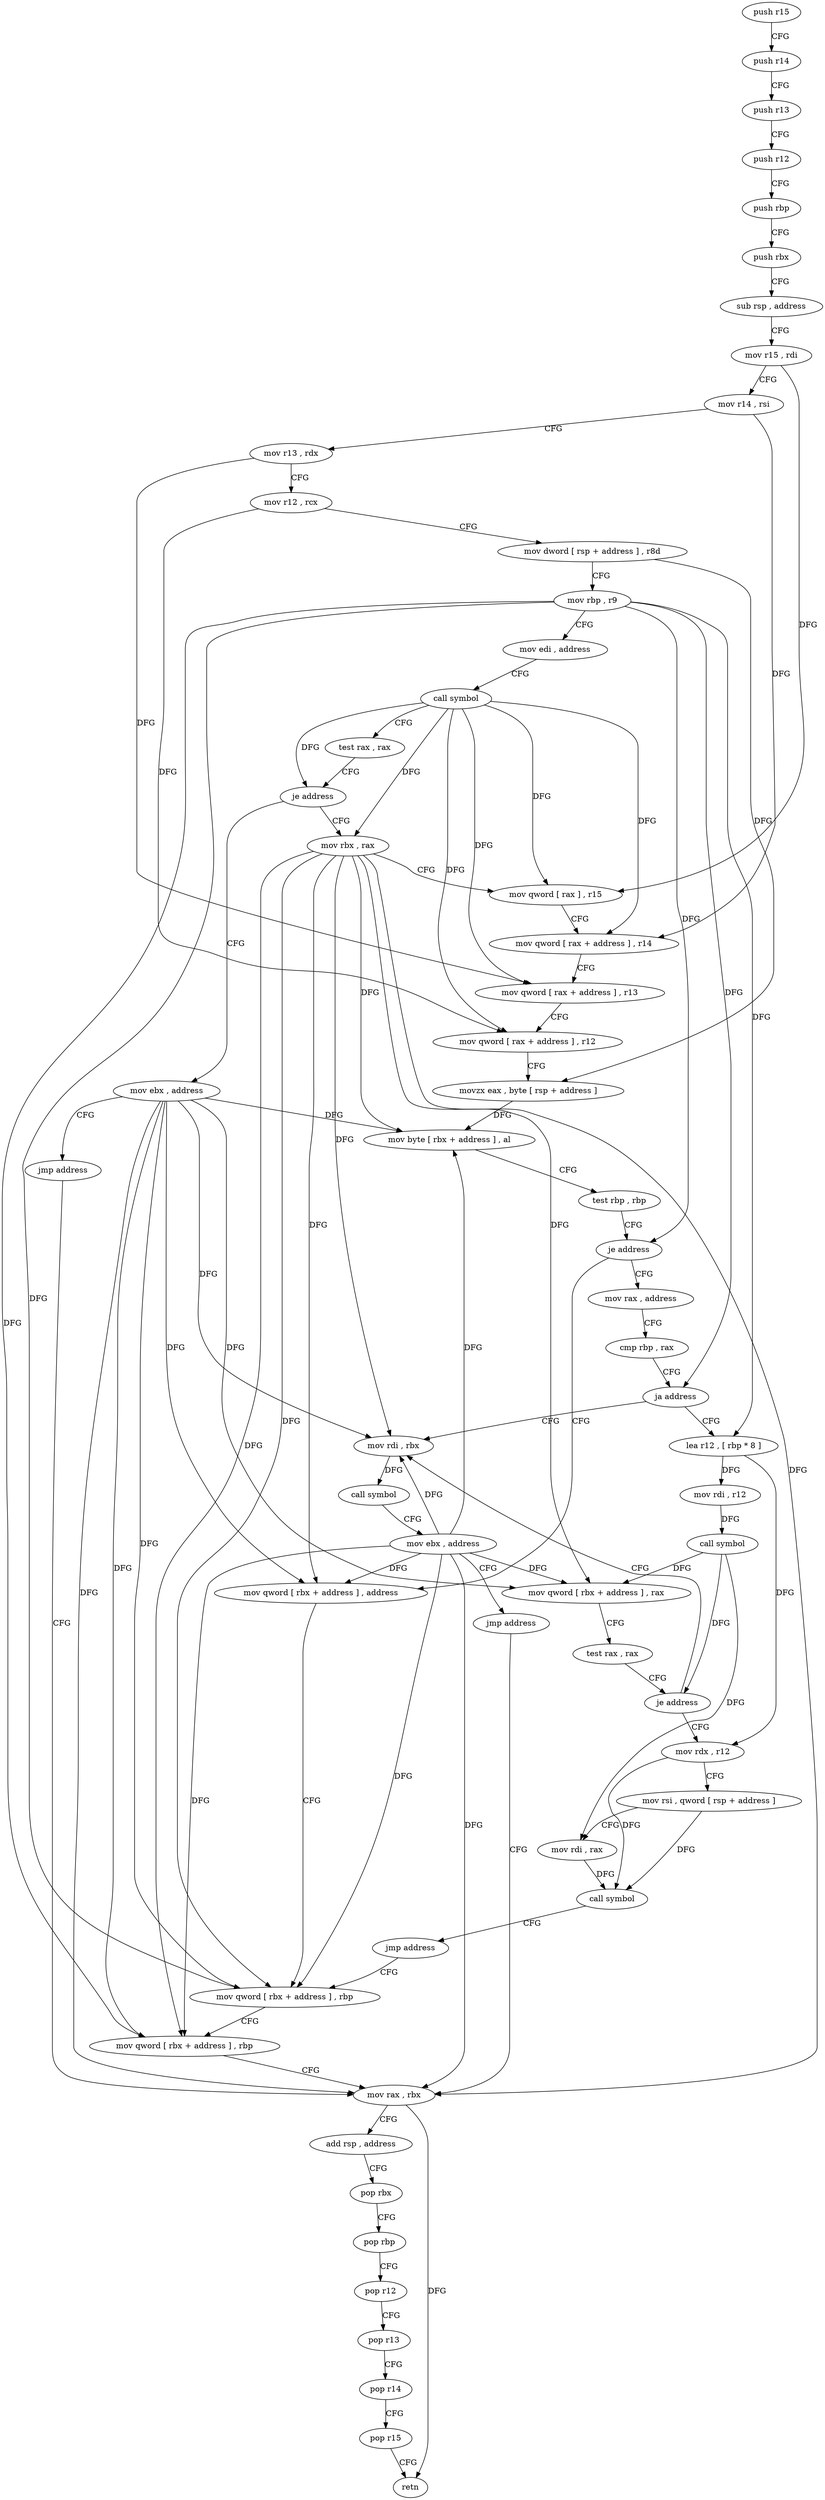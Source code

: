 digraph "func" {
"159438" [label = "push r15" ]
"159440" [label = "push r14" ]
"159442" [label = "push r13" ]
"159444" [label = "push r12" ]
"159446" [label = "push rbp" ]
"159447" [label = "push rbx" ]
"159448" [label = "sub rsp , address" ]
"159452" [label = "mov r15 , rdi" ]
"159455" [label = "mov r14 , rsi" ]
"159458" [label = "mov r13 , rdx" ]
"159461" [label = "mov r12 , rcx" ]
"159464" [label = "mov dword [ rsp + address ] , r8d" ]
"159469" [label = "mov rbp , r9" ]
"159472" [label = "mov edi , address" ]
"159477" [label = "call symbol" ]
"159482" [label = "test rax , rax" ]
"159485" [label = "je address" ]
"159629" [label = "mov ebx , address" ]
"159491" [label = "mov rbx , rax" ]
"159634" [label = "jmp address" ]
"159596" [label = "mov rax , rbx" ]
"159494" [label = "mov qword [ rax ] , r15" ]
"159497" [label = "mov qword [ rax + address ] , r14" ]
"159501" [label = "mov qword [ rax + address ] , r13" ]
"159505" [label = "mov qword [ rax + address ] , r12" ]
"159509" [label = "movzx eax , byte [ rsp + address ]" ]
"159514" [label = "mov byte [ rbx + address ] , al" ]
"159517" [label = "test rbp , rbp" ]
"159520" [label = "je address" ]
"159580" [label = "mov qword [ rbx + address ] , address" ]
"159522" [label = "mov rax , address" ]
"159599" [label = "add rsp , address" ]
"159603" [label = "pop rbx" ]
"159604" [label = "pop rbp" ]
"159605" [label = "pop r12" ]
"159607" [label = "pop r13" ]
"159609" [label = "pop r14" ]
"159611" [label = "pop r15" ]
"159613" [label = "retn" ]
"159588" [label = "mov qword [ rbx + address ] , rbp" ]
"159532" [label = "cmp rbp , rax" ]
"159535" [label = "ja address" ]
"159614" [label = "mov rdi , rbx" ]
"159537" [label = "lea r12 , [ rbp * 8 ]" ]
"159617" [label = "call symbol" ]
"159622" [label = "mov ebx , address" ]
"159627" [label = "jmp address" ]
"159545" [label = "mov rdi , r12" ]
"159548" [label = "call symbol" ]
"159553" [label = "mov qword [ rbx + address ] , rax" ]
"159557" [label = "test rax , rax" ]
"159560" [label = "je address" ]
"159562" [label = "mov rdx , r12" ]
"159565" [label = "mov rsi , qword [ rsp + address ]" ]
"159570" [label = "mov rdi , rax" ]
"159573" [label = "call symbol" ]
"159578" [label = "jmp address" ]
"159592" [label = "mov qword [ rbx + address ] , rbp" ]
"159438" -> "159440" [ label = "CFG" ]
"159440" -> "159442" [ label = "CFG" ]
"159442" -> "159444" [ label = "CFG" ]
"159444" -> "159446" [ label = "CFG" ]
"159446" -> "159447" [ label = "CFG" ]
"159447" -> "159448" [ label = "CFG" ]
"159448" -> "159452" [ label = "CFG" ]
"159452" -> "159455" [ label = "CFG" ]
"159452" -> "159494" [ label = "DFG" ]
"159455" -> "159458" [ label = "CFG" ]
"159455" -> "159497" [ label = "DFG" ]
"159458" -> "159461" [ label = "CFG" ]
"159458" -> "159501" [ label = "DFG" ]
"159461" -> "159464" [ label = "CFG" ]
"159461" -> "159505" [ label = "DFG" ]
"159464" -> "159469" [ label = "CFG" ]
"159464" -> "159509" [ label = "DFG" ]
"159469" -> "159472" [ label = "CFG" ]
"159469" -> "159520" [ label = "DFG" ]
"159469" -> "159535" [ label = "DFG" ]
"159469" -> "159588" [ label = "DFG" ]
"159469" -> "159592" [ label = "DFG" ]
"159469" -> "159537" [ label = "DFG" ]
"159472" -> "159477" [ label = "CFG" ]
"159477" -> "159482" [ label = "CFG" ]
"159477" -> "159485" [ label = "DFG" ]
"159477" -> "159491" [ label = "DFG" ]
"159477" -> "159494" [ label = "DFG" ]
"159477" -> "159497" [ label = "DFG" ]
"159477" -> "159501" [ label = "DFG" ]
"159477" -> "159505" [ label = "DFG" ]
"159482" -> "159485" [ label = "CFG" ]
"159485" -> "159629" [ label = "CFG" ]
"159485" -> "159491" [ label = "CFG" ]
"159629" -> "159634" [ label = "CFG" ]
"159629" -> "159514" [ label = "DFG" ]
"159629" -> "159596" [ label = "DFG" ]
"159629" -> "159580" [ label = "DFG" ]
"159629" -> "159588" [ label = "DFG" ]
"159629" -> "159592" [ label = "DFG" ]
"159629" -> "159614" [ label = "DFG" ]
"159629" -> "159553" [ label = "DFG" ]
"159491" -> "159494" [ label = "CFG" ]
"159491" -> "159514" [ label = "DFG" ]
"159491" -> "159596" [ label = "DFG" ]
"159491" -> "159580" [ label = "DFG" ]
"159491" -> "159588" [ label = "DFG" ]
"159491" -> "159592" [ label = "DFG" ]
"159491" -> "159614" [ label = "DFG" ]
"159491" -> "159553" [ label = "DFG" ]
"159634" -> "159596" [ label = "CFG" ]
"159596" -> "159599" [ label = "CFG" ]
"159596" -> "159613" [ label = "DFG" ]
"159494" -> "159497" [ label = "CFG" ]
"159497" -> "159501" [ label = "CFG" ]
"159501" -> "159505" [ label = "CFG" ]
"159505" -> "159509" [ label = "CFG" ]
"159509" -> "159514" [ label = "DFG" ]
"159514" -> "159517" [ label = "CFG" ]
"159517" -> "159520" [ label = "CFG" ]
"159520" -> "159580" [ label = "CFG" ]
"159520" -> "159522" [ label = "CFG" ]
"159580" -> "159588" [ label = "CFG" ]
"159522" -> "159532" [ label = "CFG" ]
"159599" -> "159603" [ label = "CFG" ]
"159603" -> "159604" [ label = "CFG" ]
"159604" -> "159605" [ label = "CFG" ]
"159605" -> "159607" [ label = "CFG" ]
"159607" -> "159609" [ label = "CFG" ]
"159609" -> "159611" [ label = "CFG" ]
"159611" -> "159613" [ label = "CFG" ]
"159588" -> "159592" [ label = "CFG" ]
"159532" -> "159535" [ label = "CFG" ]
"159535" -> "159614" [ label = "CFG" ]
"159535" -> "159537" [ label = "CFG" ]
"159614" -> "159617" [ label = "DFG" ]
"159537" -> "159545" [ label = "DFG" ]
"159537" -> "159562" [ label = "DFG" ]
"159617" -> "159622" [ label = "CFG" ]
"159622" -> "159627" [ label = "CFG" ]
"159622" -> "159596" [ label = "DFG" ]
"159622" -> "159580" [ label = "DFG" ]
"159622" -> "159614" [ label = "DFG" ]
"159622" -> "159514" [ label = "DFG" ]
"159622" -> "159588" [ label = "DFG" ]
"159622" -> "159592" [ label = "DFG" ]
"159622" -> "159553" [ label = "DFG" ]
"159627" -> "159596" [ label = "CFG" ]
"159545" -> "159548" [ label = "DFG" ]
"159548" -> "159553" [ label = "DFG" ]
"159548" -> "159560" [ label = "DFG" ]
"159548" -> "159570" [ label = "DFG" ]
"159553" -> "159557" [ label = "CFG" ]
"159557" -> "159560" [ label = "CFG" ]
"159560" -> "159614" [ label = "CFG" ]
"159560" -> "159562" [ label = "CFG" ]
"159562" -> "159565" [ label = "CFG" ]
"159562" -> "159573" [ label = "DFG" ]
"159565" -> "159570" [ label = "CFG" ]
"159565" -> "159573" [ label = "DFG" ]
"159570" -> "159573" [ label = "DFG" ]
"159573" -> "159578" [ label = "CFG" ]
"159578" -> "159588" [ label = "CFG" ]
"159592" -> "159596" [ label = "CFG" ]
}
